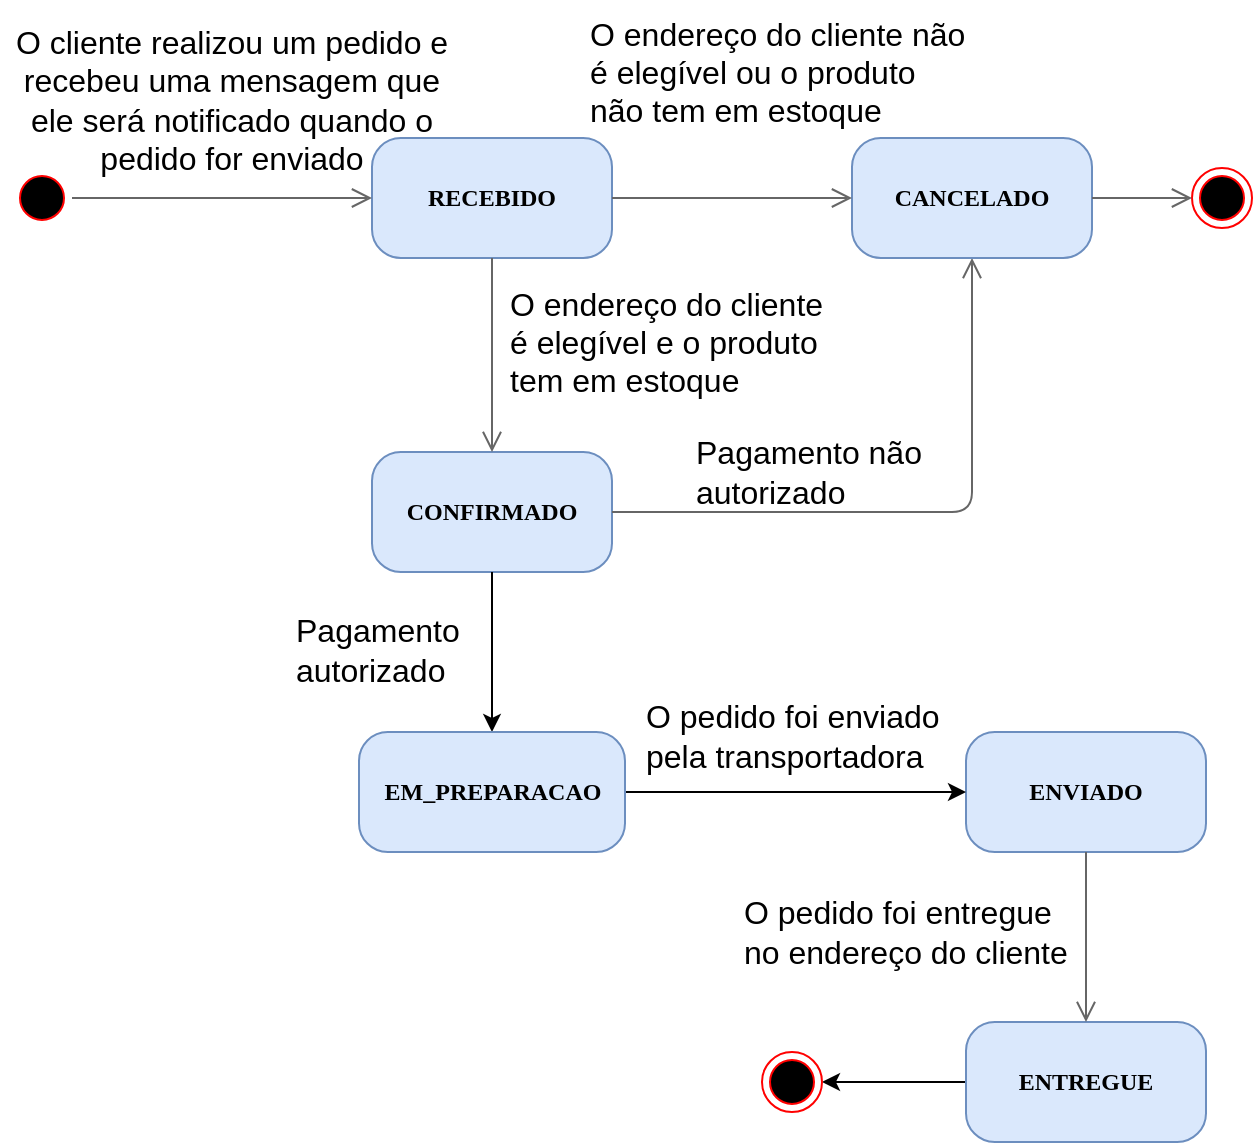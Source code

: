 <mxfile version="20.8.10" type="device"><diagram name="Página-1" id="5U6_yA86q6ppDP3oj2aw"><mxGraphModel dx="1020" dy="504" grid="1" gridSize="10" guides="1" tooltips="1" connect="1" arrows="1" fold="1" page="1" pageScale="1" pageWidth="827" pageHeight="1169" math="0" shadow="0"><root><mxCell id="0"/><mxCell id="1" parent="0"/><mxCell id="KV0k9_wf7DaD1qETicMv-1" value="&lt;div style=&quot;text-align: center;&quot;&gt;&lt;span style=&quot;background-color: initial;&quot;&gt;&lt;font style=&quot;font-size: 16px;&quot;&gt;O cliente realizou um pedido e recebeu uma mensagem&amp;nbsp;&lt;/font&gt;&lt;/span&gt;&lt;span style=&quot;font-size: 16px; background-color: initial;&quot;&gt;que ele será notificado quando o pedido for enviado&lt;/span&gt;&lt;/div&gt;" style="text;html=1;strokeColor=none;fillColor=none;align=left;verticalAlign=middle;whiteSpace=wrap;rounded=0;" vertex="1" parent="1"><mxGeometry x="44" y="34" width="230" height="100" as="geometry"/></mxCell><mxCell id="KV0k9_wf7DaD1qETicMv-2" value="" style="ellipse;html=1;shape=startState;fillColor=#000000;strokeColor=#ff0000;rounded=1;shadow=0;comic=0;labelBackgroundColor=none;fontFamily=Verdana;fontSize=12;fontColor=#000000;align=center;direction=south;" vertex="1" parent="1"><mxGeometry x="50" y="118" width="30" height="30" as="geometry"/></mxCell><mxCell id="KV0k9_wf7DaD1qETicMv-3" value="&lt;b&gt;RECEBIDO&lt;/b&gt;" style="rounded=1;whiteSpace=wrap;html=1;arcSize=24;fillColor=#dae8fc;strokeColor=#6c8ebf;shadow=0;comic=0;labelBackgroundColor=none;fontFamily=Verdana;fontSize=12;align=center;" vertex="1" parent="1"><mxGeometry x="230" y="103" width="120" height="60" as="geometry"/></mxCell><mxCell id="KV0k9_wf7DaD1qETicMv-4" style="html=1;labelBackgroundColor=none;endArrow=open;endSize=8;fontFamily=Verdana;fontSize=12;align=left;strokeColor=#666666;fillColor=#f5f5f5;exitX=0.5;exitY=0;exitDx=0;exitDy=0;entryX=0;entryY=0.5;entryDx=0;entryDy=0;" edge="1" parent="1" source="KV0k9_wf7DaD1qETicMv-2" target="KV0k9_wf7DaD1qETicMv-3"><mxGeometry relative="1" as="geometry"><mxPoint x="40" y="53" as="sourcePoint"/><mxPoint x="290" y="53" as="targetPoint"/></mxGeometry></mxCell><mxCell id="KV0k9_wf7DaD1qETicMv-5" value="&lt;b&gt;CONFIRMADO&lt;/b&gt;" style="rounded=1;whiteSpace=wrap;html=1;arcSize=24;fillColor=#dae8fc;strokeColor=#6c8ebf;shadow=0;comic=0;labelBackgroundColor=none;fontFamily=Verdana;fontSize=12;align=center;" vertex="1" parent="1"><mxGeometry x="230" y="260" width="120" height="60" as="geometry"/></mxCell><mxCell id="KV0k9_wf7DaD1qETicMv-6" style="html=1;labelBackgroundColor=none;endArrow=open;endSize=8;fontFamily=Verdana;fontSize=12;align=left;strokeColor=#666666;fillColor=#f5f5f5;entryX=0.5;entryY=0;entryDx=0;entryDy=0;exitX=0.5;exitY=1;exitDx=0;exitDy=0;" edge="1" parent="1" source="KV0k9_wf7DaD1qETicMv-3" target="KV0k9_wf7DaD1qETicMv-5"><mxGeometry relative="1" as="geometry"><mxPoint x="311" y="163" as="sourcePoint"/><mxPoint x="330" y="143" as="targetPoint"/></mxGeometry></mxCell><mxCell id="KV0k9_wf7DaD1qETicMv-7" value="&lt;span style=&quot;font-size: 16px;&quot;&gt;O endereço do cliente é elegível e o produto tem em estoque&lt;/span&gt;" style="text;html=1;strokeColor=none;fillColor=none;align=left;verticalAlign=middle;whiteSpace=wrap;rounded=0;" vertex="1" parent="1"><mxGeometry x="297" y="175" width="160" height="60" as="geometry"/></mxCell><mxCell id="KV0k9_wf7DaD1qETicMv-8" style="html=1;labelBackgroundColor=none;endArrow=open;endSize=8;fontFamily=Verdana;fontSize=12;align=left;strokeColor=#666666;fillColor=#f5f5f5;entryX=0.5;entryY=1;entryDx=0;entryDy=0;exitX=1;exitY=0.5;exitDx=0;exitDy=0;" edge="1" parent="1" source="KV0k9_wf7DaD1qETicMv-5" target="KV0k9_wf7DaD1qETicMv-13"><mxGeometry relative="1" as="geometry"><mxPoint x="370" y="320" as="sourcePoint"/><mxPoint x="470" y="290" as="targetPoint"/><Array as="points"><mxPoint x="530" y="290"/></Array></mxGeometry></mxCell><mxCell id="KV0k9_wf7DaD1qETicMv-9" value="&lt;b&gt;ENVIADO&lt;/b&gt;" style="rounded=1;whiteSpace=wrap;html=1;arcSize=24;fillColor=#dae8fc;strokeColor=#6c8ebf;shadow=0;comic=0;labelBackgroundColor=none;fontFamily=Verdana;fontSize=12;align=center;" vertex="1" parent="1"><mxGeometry x="527" y="400" width="120" height="60" as="geometry"/></mxCell><mxCell id="KV0k9_wf7DaD1qETicMv-10" style="edgeStyle=orthogonalEdgeStyle;rounded=0;orthogonalLoop=1;jettySize=auto;html=1;exitX=0;exitY=0.5;exitDx=0;exitDy=0;entryX=1;entryY=0.5;entryDx=0;entryDy=0;" edge="1" parent="1" source="KV0k9_wf7DaD1qETicMv-11" target="KV0k9_wf7DaD1qETicMv-25"><mxGeometry relative="1" as="geometry"/></mxCell><mxCell id="KV0k9_wf7DaD1qETicMv-11" value="&lt;b&gt;ENTREGUE&lt;/b&gt;" style="rounded=1;whiteSpace=wrap;html=1;arcSize=24;fillColor=#dae8fc;strokeColor=#6c8ebf;shadow=0;comic=0;labelBackgroundColor=none;fontFamily=Verdana;fontSize=12;align=center;" vertex="1" parent="1"><mxGeometry x="527" y="545" width="120" height="60" as="geometry"/></mxCell><mxCell id="KV0k9_wf7DaD1qETicMv-12" style="html=1;labelBackgroundColor=none;endArrow=open;endSize=8;fontFamily=Verdana;fontSize=12;align=left;strokeColor=#666666;fillColor=#f5f5f5;entryX=0.5;entryY=0;entryDx=0;entryDy=0;exitX=0.5;exitY=1;exitDx=0;exitDy=0;" edge="1" parent="1" source="KV0k9_wf7DaD1qETicMv-9" target="KV0k9_wf7DaD1qETicMv-11"><mxGeometry relative="1" as="geometry"><mxPoint x="685" y="450" as="sourcePoint"/><mxPoint x="825" y="223" as="targetPoint"/></mxGeometry></mxCell><mxCell id="KV0k9_wf7DaD1qETicMv-13" value="&lt;b&gt;CANCELADO&lt;/b&gt;" style="rounded=1;whiteSpace=wrap;html=1;arcSize=24;fillColor=#dae8fc;strokeColor=#6c8ebf;shadow=0;comic=0;labelBackgroundColor=none;fontFamily=Verdana;fontSize=12;align=center;" vertex="1" parent="1"><mxGeometry x="470" y="103" width="120" height="60" as="geometry"/></mxCell><mxCell id="KV0k9_wf7DaD1qETicMv-14" style="html=1;labelBackgroundColor=none;endArrow=open;endSize=8;fontFamily=Verdana;fontSize=12;align=left;strokeColor=#666666;fillColor=#f5f5f5;entryX=0;entryY=0.5;entryDx=0;entryDy=0;exitX=1;exitY=0.5;exitDx=0;exitDy=0;" edge="1" parent="1" source="KV0k9_wf7DaD1qETicMv-3" target="KV0k9_wf7DaD1qETicMv-13"><mxGeometry relative="1" as="geometry"><mxPoint x="690" y="243" as="sourcePoint"/><mxPoint x="810" y="243" as="targetPoint"/></mxGeometry></mxCell><mxCell id="KV0k9_wf7DaD1qETicMv-15" value="" style="ellipse;html=1;shape=endState;fillColor=#000000;strokeColor=#ff0000;" vertex="1" parent="1"><mxGeometry x="640" y="118" width="30" height="30" as="geometry"/></mxCell><mxCell id="KV0k9_wf7DaD1qETicMv-16" style="html=1;labelBackgroundColor=none;endArrow=open;endSize=8;fontFamily=Verdana;fontSize=12;align=left;strokeColor=#666666;fillColor=#f5f5f5;entryX=0;entryY=0.5;entryDx=0;entryDy=0;exitX=1;exitY=0.5;exitDx=0;exitDy=0;" edge="1" parent="1" source="KV0k9_wf7DaD1qETicMv-13" target="KV0k9_wf7DaD1qETicMv-15"><mxGeometry relative="1" as="geometry"><mxPoint x="690" y="373" as="sourcePoint"/><mxPoint x="790" y="373" as="targetPoint"/></mxGeometry></mxCell><mxCell id="KV0k9_wf7DaD1qETicMv-17" value="&lt;span style=&quot;font-size: 16px;&quot;&gt;O endereço do cliente não é elegível ou o produto não tem em estoque&lt;/span&gt;" style="text;html=1;strokeColor=none;fillColor=none;align=left;verticalAlign=middle;whiteSpace=wrap;rounded=0;" vertex="1" parent="1"><mxGeometry x="337" y="40" width="190" height="60" as="geometry"/></mxCell><mxCell id="KV0k9_wf7DaD1qETicMv-18" value="&lt;span style=&quot;font-size: 16px;&quot;&gt;O pedido foi enviado pela transportadora&lt;/span&gt;" style="text;html=1;strokeColor=none;fillColor=none;align=left;verticalAlign=middle;whiteSpace=wrap;rounded=0;" vertex="1" parent="1"><mxGeometry x="365" y="380" width="160" height="43" as="geometry"/></mxCell><mxCell id="KV0k9_wf7DaD1qETicMv-19" value="&lt;span style=&quot;font-size: 16px;&quot;&gt;O pedido foi entregue no endereço do cliente&lt;/span&gt;" style="text;html=1;strokeColor=none;fillColor=none;align=left;verticalAlign=middle;whiteSpace=wrap;rounded=0;" vertex="1" parent="1"><mxGeometry x="414" y="470" width="170" height="60" as="geometry"/></mxCell><mxCell id="KV0k9_wf7DaD1qETicMv-20" value="" style="endArrow=classic;html=1;rounded=0;exitX=0.5;exitY=1;exitDx=0;exitDy=0;entryX=0.5;entryY=0;entryDx=0;entryDy=0;" edge="1" parent="1" source="KV0k9_wf7DaD1qETicMv-5" target="KV0k9_wf7DaD1qETicMv-23"><mxGeometry width="50" height="50" relative="1" as="geometry"><mxPoint x="160" y="440" as="sourcePoint"/><mxPoint x="210" y="390" as="targetPoint"/></mxGeometry></mxCell><mxCell id="KV0k9_wf7DaD1qETicMv-21" value="&lt;span style=&quot;font-size: 16px;&quot;&gt;Pagamento não autorizado&lt;/span&gt;" style="text;html=1;strokeColor=none;fillColor=none;align=left;verticalAlign=middle;whiteSpace=wrap;rounded=0;" vertex="1" parent="1"><mxGeometry x="390" y="250" width="117.5" height="40" as="geometry"/></mxCell><mxCell id="KV0k9_wf7DaD1qETicMv-22" style="edgeStyle=orthogonalEdgeStyle;rounded=0;orthogonalLoop=1;jettySize=auto;html=1;exitX=1;exitY=0.5;exitDx=0;exitDy=0;entryX=0;entryY=0.5;entryDx=0;entryDy=0;" edge="1" parent="1" source="KV0k9_wf7DaD1qETicMv-23" target="KV0k9_wf7DaD1qETicMv-9"><mxGeometry relative="1" as="geometry"/></mxCell><mxCell id="KV0k9_wf7DaD1qETicMv-23" value="&lt;b&gt;EM_PREPARACAO&lt;/b&gt;" style="rounded=1;whiteSpace=wrap;html=1;arcSize=24;fillColor=#dae8fc;strokeColor=#6c8ebf;shadow=0;comic=0;labelBackgroundColor=none;fontFamily=Verdana;fontSize=12;align=center;" vertex="1" parent="1"><mxGeometry x="223.5" y="400" width="133" height="60" as="geometry"/></mxCell><mxCell id="KV0k9_wf7DaD1qETicMv-24" value="&lt;span style=&quot;font-size: 16px;&quot;&gt;Pagamento autorizado&lt;/span&gt;" style="text;html=1;strokeColor=none;fillColor=none;align=left;verticalAlign=middle;whiteSpace=wrap;rounded=0;" vertex="1" parent="1"><mxGeometry x="190" y="337" width="100" height="43" as="geometry"/></mxCell><mxCell id="KV0k9_wf7DaD1qETicMv-25" value="" style="ellipse;html=1;shape=endState;fillColor=#000000;strokeColor=#ff0000;" vertex="1" parent="1"><mxGeometry x="425" y="560" width="30" height="30" as="geometry"/></mxCell></root></mxGraphModel></diagram></mxfile>